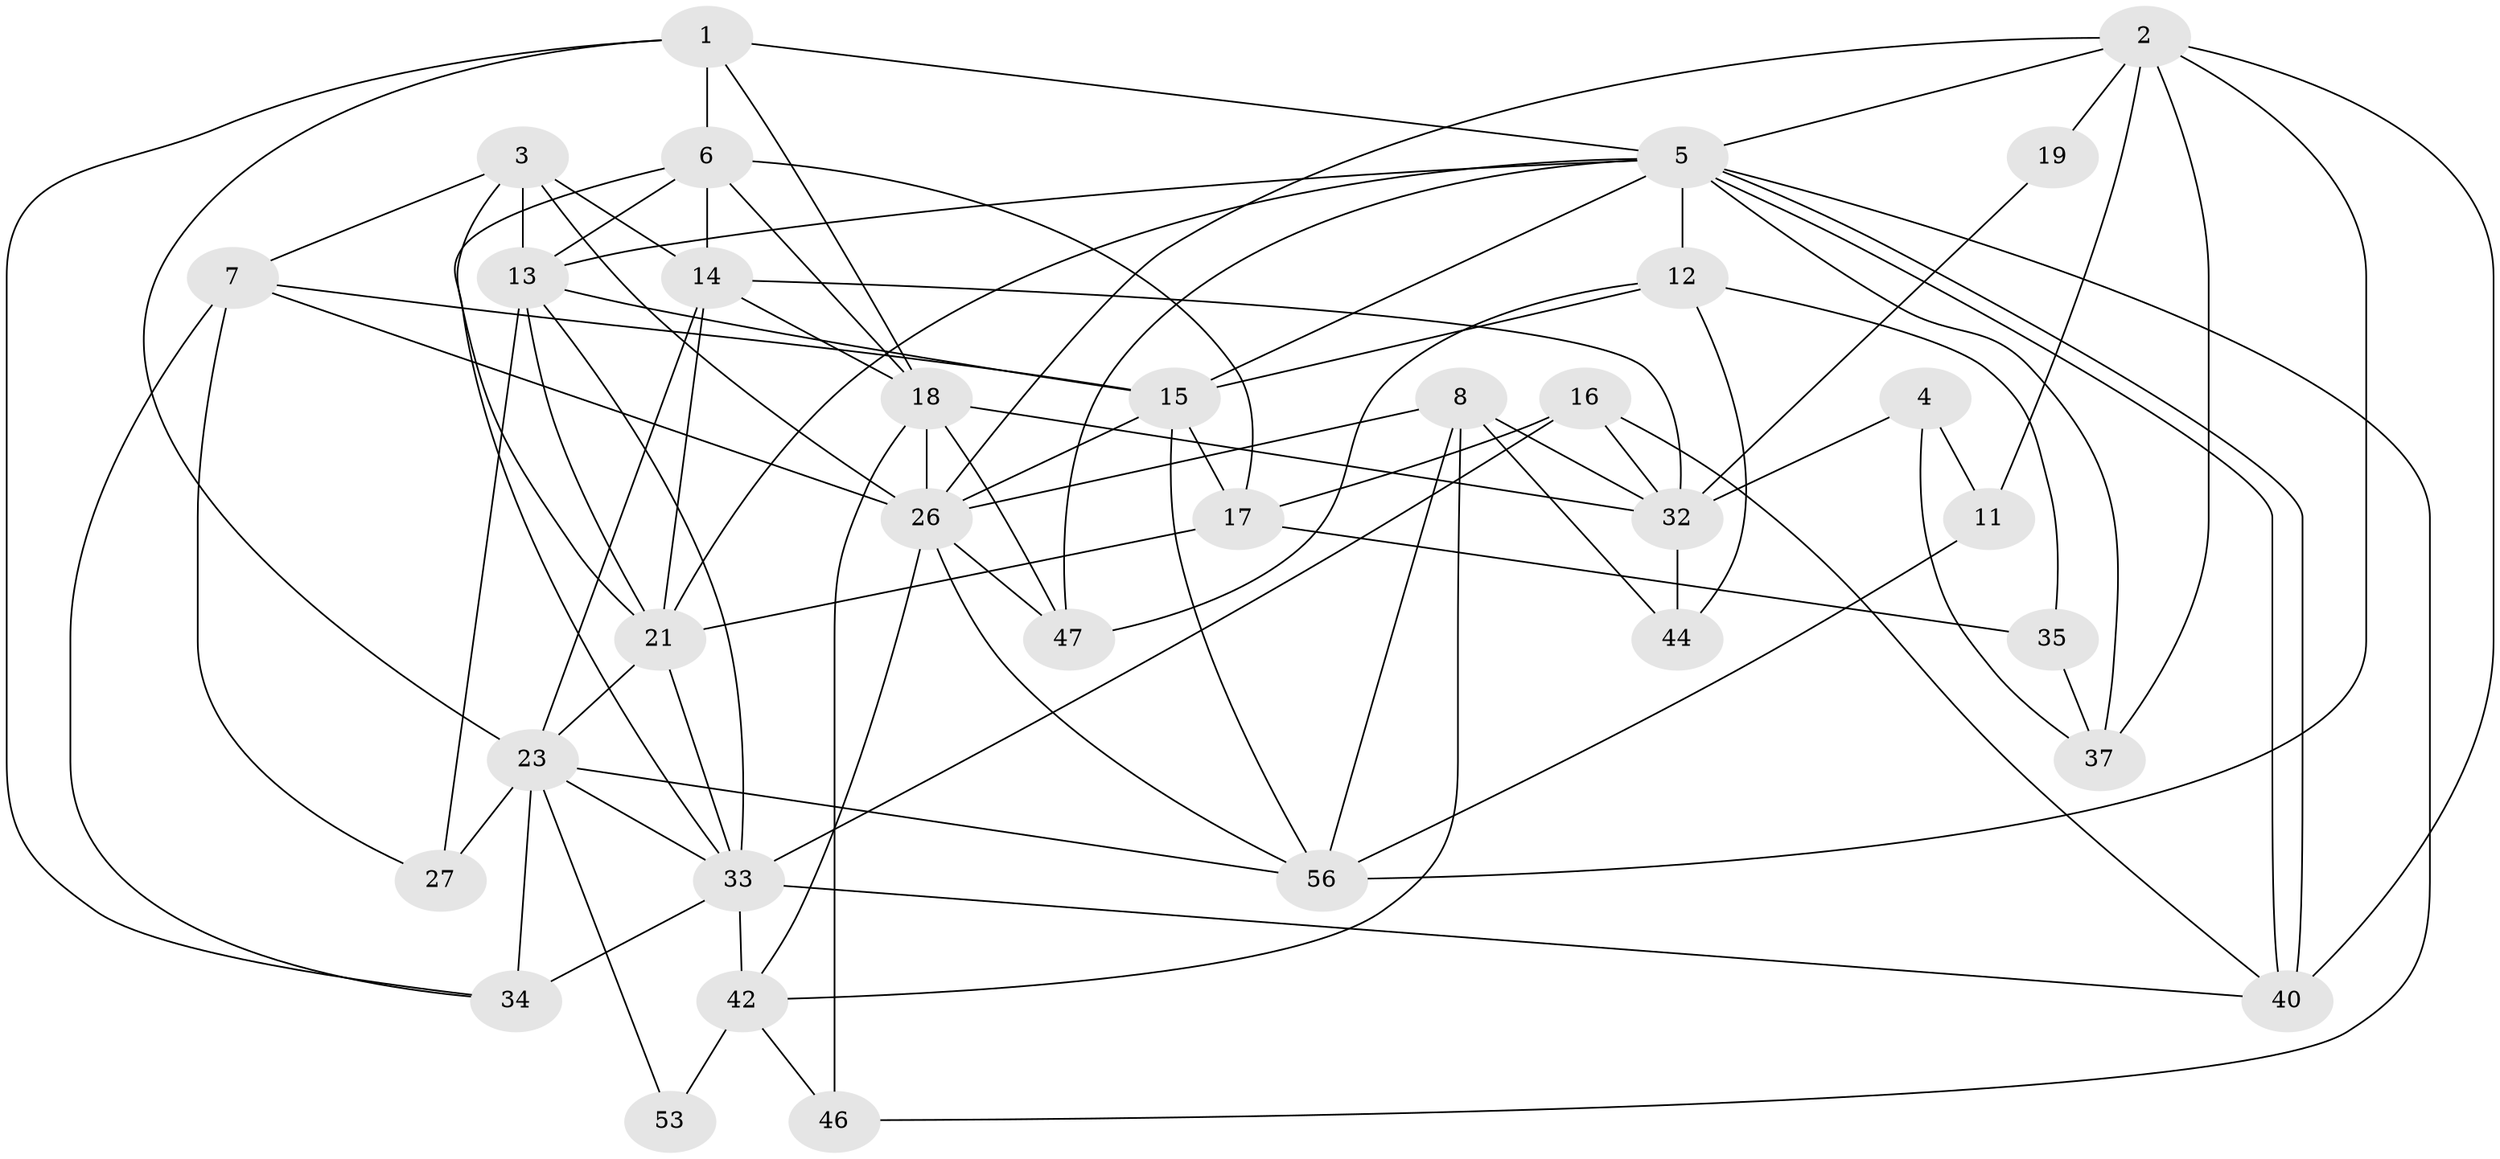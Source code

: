 // Generated by graph-tools (version 1.1) at 2025/24/03/03/25 07:24:03]
// undirected, 33 vertices, 87 edges
graph export_dot {
graph [start="1"]
  node [color=gray90,style=filled];
  1 [super="+9"];
  2 [super="+51"];
  3 [super="+39"];
  4 [super="+41"];
  5 [super="+43"];
  6 [super="+24"];
  7 [super="+10"];
  8 [super="+22"];
  11;
  12 [super="+25"];
  13 [super="+29"];
  14 [super="+20"];
  15 [super="+52"];
  16 [super="+28"];
  17 [super="+30"];
  18 [super="+31"];
  19;
  21 [super="+36"];
  23 [super="+55"];
  26 [super="+54"];
  27;
  32 [super="+50"];
  33 [super="+45"];
  34 [super="+38"];
  35;
  37;
  40;
  42;
  44 [super="+49"];
  46;
  47 [super="+48"];
  53;
  56;
  1 -- 6;
  1 -- 34;
  1 -- 18;
  1 -- 5;
  1 -- 23;
  2 -- 56;
  2 -- 40;
  2 -- 11;
  2 -- 19;
  2 -- 37;
  2 -- 26;
  2 -- 5;
  3 -- 14;
  3 -- 21;
  3 -- 13;
  3 -- 7;
  3 -- 26;
  4 -- 37;
  4 -- 32;
  4 -- 11;
  5 -- 40;
  5 -- 40;
  5 -- 37;
  5 -- 46;
  5 -- 47;
  5 -- 21;
  5 -- 12;
  5 -- 15;
  5 -- 13;
  6 -- 18;
  6 -- 17;
  6 -- 33;
  6 -- 13;
  6 -- 14;
  7 -- 26;
  7 -- 15;
  7 -- 27;
  7 -- 34;
  8 -- 42;
  8 -- 26;
  8 -- 32 [weight=2];
  8 -- 56;
  8 -- 44;
  11 -- 56;
  12 -- 35;
  12 -- 15;
  12 -- 44;
  12 -- 47;
  13 -- 27;
  13 -- 15;
  13 -- 21;
  13 -- 33;
  14 -- 23;
  14 -- 21;
  14 -- 18;
  14 -- 32;
  15 -- 17;
  15 -- 56;
  15 -- 26;
  16 -- 40;
  16 -- 17;
  16 -- 33;
  16 -- 32 [weight=2];
  17 -- 35;
  17 -- 21;
  18 -- 32;
  18 -- 26;
  18 -- 46;
  18 -- 47;
  19 -- 32;
  21 -- 33;
  21 -- 23;
  23 -- 53;
  23 -- 33;
  23 -- 34;
  23 -- 56;
  23 -- 27;
  26 -- 42;
  26 -- 56;
  26 -- 47;
  32 -- 44;
  33 -- 40;
  33 -- 34;
  33 -- 42;
  35 -- 37;
  42 -- 46;
  42 -- 53;
}
